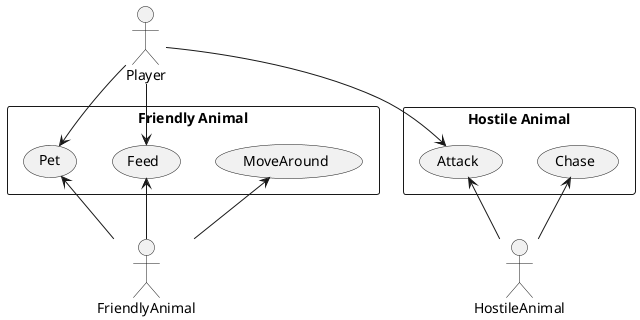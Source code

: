 @startuml

actor Player
actor FriendlyAnimal
actor HostileAnimal

rectangle "Friendly Animal"{
    (Feed)
    (Pet)
    (MoveAround)
}

rectangle "Hostile Animal"{
    (Attack)
    (Chase)
}

Player --> (Feed)
(Feed) <-- FriendlyAnimal
Player --> (Pet)
(Pet) <-- FriendlyAnimal
Player --> (Attack)
(Attack) <-- HostileAnimal
FriendlyAnimal -up-> (MoveAround)
HostileAnimal -up-> (Chase)


@enduml